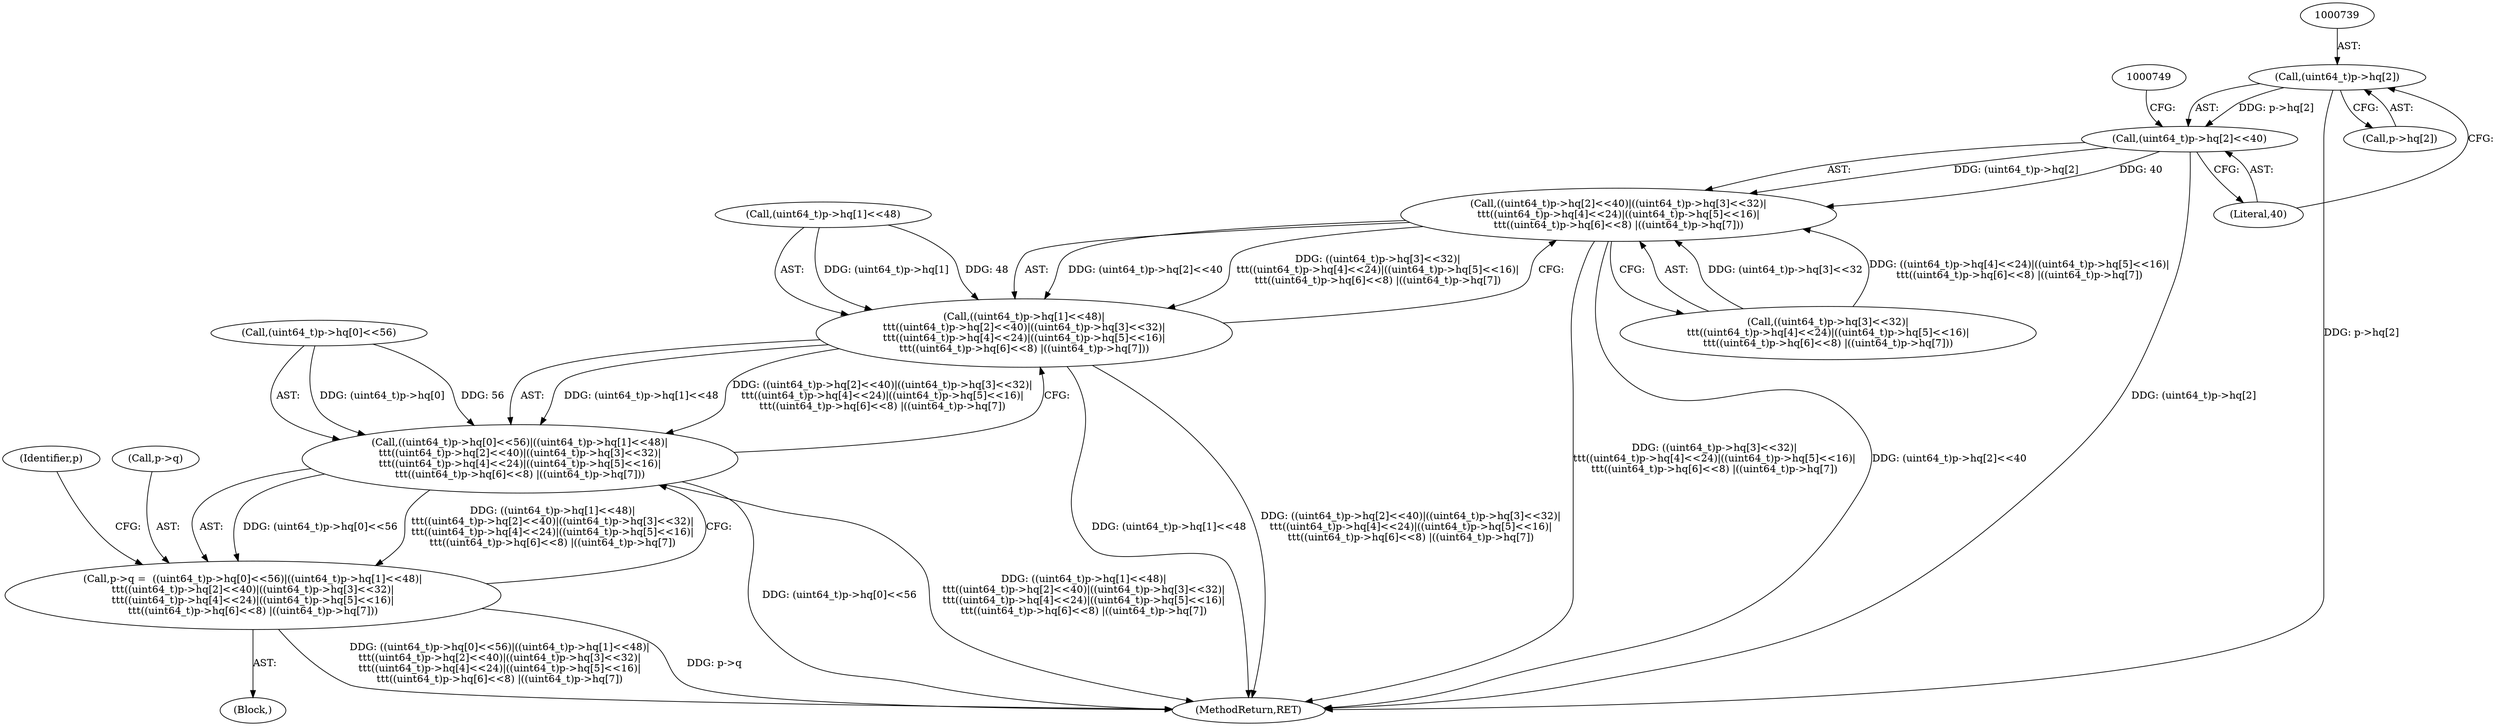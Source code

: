 digraph "0_file_4a284c89d6ef11aca34da65da7d673050a5ea320_2@pointer" {
"1000738" [label="(Call,(uint64_t)p->hq[2])"];
"1000737" [label="(Call,(uint64_t)p->hq[2]<<40)"];
"1000736" [label="(Call,((uint64_t)p->hq[2]<<40)|((uint64_t)p->hq[3]<<32)|\n\t\t\t((uint64_t)p->hq[4]<<24)|((uint64_t)p->hq[5]<<16)|\n\t\t\t((uint64_t)p->hq[6]<<8) |((uint64_t)p->hq[7]))"];
"1000726" [label="(Call,((uint64_t)p->hq[1]<<48)|\n\t\t\t((uint64_t)p->hq[2]<<40)|((uint64_t)p->hq[3]<<32)|\n\t\t\t((uint64_t)p->hq[4]<<24)|((uint64_t)p->hq[5]<<16)|\n\t\t\t((uint64_t)p->hq[6]<<8) |((uint64_t)p->hq[7]))"];
"1000716" [label="(Call,((uint64_t)p->hq[0]<<56)|((uint64_t)p->hq[1]<<48)|\n\t\t\t((uint64_t)p->hq[2]<<40)|((uint64_t)p->hq[3]<<32)|\n\t\t\t((uint64_t)p->hq[4]<<24)|((uint64_t)p->hq[5]<<16)|\n\t\t\t((uint64_t)p->hq[6]<<8) |((uint64_t)p->hq[7]))"];
"1000712" [label="(Call,p->q =  ((uint64_t)p->hq[0]<<56)|((uint64_t)p->hq[1]<<48)|\n\t\t\t((uint64_t)p->hq[2]<<40)|((uint64_t)p->hq[3]<<32)|\n\t\t\t((uint64_t)p->hq[4]<<24)|((uint64_t)p->hq[5]<<16)|\n\t\t\t((uint64_t)p->hq[6]<<8) |((uint64_t)p->hq[7]))"];
"1000902" [label="(MethodReturn,RET)"];
"1000738" [label="(Call,(uint64_t)p->hq[2])"];
"1000736" [label="(Call,((uint64_t)p->hq[2]<<40)|((uint64_t)p->hq[3]<<32)|\n\t\t\t((uint64_t)p->hq[4]<<24)|((uint64_t)p->hq[5]<<16)|\n\t\t\t((uint64_t)p->hq[6]<<8) |((uint64_t)p->hq[7]))"];
"1000740" [label="(Call,p->hq[2])"];
"1000726" [label="(Call,((uint64_t)p->hq[1]<<48)|\n\t\t\t((uint64_t)p->hq[2]<<40)|((uint64_t)p->hq[3]<<32)|\n\t\t\t((uint64_t)p->hq[4]<<24)|((uint64_t)p->hq[5]<<16)|\n\t\t\t((uint64_t)p->hq[6]<<8) |((uint64_t)p->hq[7]))"];
"1000712" [label="(Call,p->q =  ((uint64_t)p->hq[0]<<56)|((uint64_t)p->hq[1]<<48)|\n\t\t\t((uint64_t)p->hq[2]<<40)|((uint64_t)p->hq[3]<<32)|\n\t\t\t((uint64_t)p->hq[4]<<24)|((uint64_t)p->hq[5]<<16)|\n\t\t\t((uint64_t)p->hq[6]<<8) |((uint64_t)p->hq[7]))"];
"1000794" [label="(Identifier,p)"];
"1000717" [label="(Call,(uint64_t)p->hq[0]<<56)"];
"1000716" [label="(Call,((uint64_t)p->hq[0]<<56)|((uint64_t)p->hq[1]<<48)|\n\t\t\t((uint64_t)p->hq[2]<<40)|((uint64_t)p->hq[3]<<32)|\n\t\t\t((uint64_t)p->hq[4]<<24)|((uint64_t)p->hq[5]<<16)|\n\t\t\t((uint64_t)p->hq[6]<<8) |((uint64_t)p->hq[7]))"];
"1000713" [label="(Call,p->q)"];
"1000746" [label="(Call,((uint64_t)p->hq[3]<<32)|\n\t\t\t((uint64_t)p->hq[4]<<24)|((uint64_t)p->hq[5]<<16)|\n\t\t\t((uint64_t)p->hq[6]<<8) |((uint64_t)p->hq[7]))"];
"1000745" [label="(Literal,40)"];
"1000122" [label="(Block,)"];
"1000727" [label="(Call,(uint64_t)p->hq[1]<<48)"];
"1000737" [label="(Call,(uint64_t)p->hq[2]<<40)"];
"1000738" -> "1000737"  [label="AST: "];
"1000738" -> "1000740"  [label="CFG: "];
"1000739" -> "1000738"  [label="AST: "];
"1000740" -> "1000738"  [label="AST: "];
"1000745" -> "1000738"  [label="CFG: "];
"1000738" -> "1000902"  [label="DDG: p->hq[2]"];
"1000738" -> "1000737"  [label="DDG: p->hq[2]"];
"1000737" -> "1000736"  [label="AST: "];
"1000737" -> "1000745"  [label="CFG: "];
"1000745" -> "1000737"  [label="AST: "];
"1000749" -> "1000737"  [label="CFG: "];
"1000737" -> "1000902"  [label="DDG: (uint64_t)p->hq[2]"];
"1000737" -> "1000736"  [label="DDG: (uint64_t)p->hq[2]"];
"1000737" -> "1000736"  [label="DDG: 40"];
"1000736" -> "1000726"  [label="AST: "];
"1000736" -> "1000746"  [label="CFG: "];
"1000746" -> "1000736"  [label="AST: "];
"1000726" -> "1000736"  [label="CFG: "];
"1000736" -> "1000902"  [label="DDG: ((uint64_t)p->hq[3]<<32)|\n\t\t\t((uint64_t)p->hq[4]<<24)|((uint64_t)p->hq[5]<<16)|\n\t\t\t((uint64_t)p->hq[6]<<8) |((uint64_t)p->hq[7])"];
"1000736" -> "1000902"  [label="DDG: (uint64_t)p->hq[2]<<40"];
"1000736" -> "1000726"  [label="DDG: (uint64_t)p->hq[2]<<40"];
"1000736" -> "1000726"  [label="DDG: ((uint64_t)p->hq[3]<<32)|\n\t\t\t((uint64_t)p->hq[4]<<24)|((uint64_t)p->hq[5]<<16)|\n\t\t\t((uint64_t)p->hq[6]<<8) |((uint64_t)p->hq[7])"];
"1000746" -> "1000736"  [label="DDG: (uint64_t)p->hq[3]<<32"];
"1000746" -> "1000736"  [label="DDG: ((uint64_t)p->hq[4]<<24)|((uint64_t)p->hq[5]<<16)|\n\t\t\t((uint64_t)p->hq[6]<<8) |((uint64_t)p->hq[7])"];
"1000726" -> "1000716"  [label="AST: "];
"1000727" -> "1000726"  [label="AST: "];
"1000716" -> "1000726"  [label="CFG: "];
"1000726" -> "1000902"  [label="DDG: (uint64_t)p->hq[1]<<48"];
"1000726" -> "1000902"  [label="DDG: ((uint64_t)p->hq[2]<<40)|((uint64_t)p->hq[3]<<32)|\n\t\t\t((uint64_t)p->hq[4]<<24)|((uint64_t)p->hq[5]<<16)|\n\t\t\t((uint64_t)p->hq[6]<<8) |((uint64_t)p->hq[7])"];
"1000726" -> "1000716"  [label="DDG: (uint64_t)p->hq[1]<<48"];
"1000726" -> "1000716"  [label="DDG: ((uint64_t)p->hq[2]<<40)|((uint64_t)p->hq[3]<<32)|\n\t\t\t((uint64_t)p->hq[4]<<24)|((uint64_t)p->hq[5]<<16)|\n\t\t\t((uint64_t)p->hq[6]<<8) |((uint64_t)p->hq[7])"];
"1000727" -> "1000726"  [label="DDG: (uint64_t)p->hq[1]"];
"1000727" -> "1000726"  [label="DDG: 48"];
"1000716" -> "1000712"  [label="AST: "];
"1000717" -> "1000716"  [label="AST: "];
"1000712" -> "1000716"  [label="CFG: "];
"1000716" -> "1000902"  [label="DDG: (uint64_t)p->hq[0]<<56"];
"1000716" -> "1000902"  [label="DDG: ((uint64_t)p->hq[1]<<48)|\n\t\t\t((uint64_t)p->hq[2]<<40)|((uint64_t)p->hq[3]<<32)|\n\t\t\t((uint64_t)p->hq[4]<<24)|((uint64_t)p->hq[5]<<16)|\n\t\t\t((uint64_t)p->hq[6]<<8) |((uint64_t)p->hq[7])"];
"1000716" -> "1000712"  [label="DDG: (uint64_t)p->hq[0]<<56"];
"1000716" -> "1000712"  [label="DDG: ((uint64_t)p->hq[1]<<48)|\n\t\t\t((uint64_t)p->hq[2]<<40)|((uint64_t)p->hq[3]<<32)|\n\t\t\t((uint64_t)p->hq[4]<<24)|((uint64_t)p->hq[5]<<16)|\n\t\t\t((uint64_t)p->hq[6]<<8) |((uint64_t)p->hq[7])"];
"1000717" -> "1000716"  [label="DDG: (uint64_t)p->hq[0]"];
"1000717" -> "1000716"  [label="DDG: 56"];
"1000712" -> "1000122"  [label="AST: "];
"1000713" -> "1000712"  [label="AST: "];
"1000794" -> "1000712"  [label="CFG: "];
"1000712" -> "1000902"  [label="DDG: ((uint64_t)p->hq[0]<<56)|((uint64_t)p->hq[1]<<48)|\n\t\t\t((uint64_t)p->hq[2]<<40)|((uint64_t)p->hq[3]<<32)|\n\t\t\t((uint64_t)p->hq[4]<<24)|((uint64_t)p->hq[5]<<16)|\n\t\t\t((uint64_t)p->hq[6]<<8) |((uint64_t)p->hq[7])"];
"1000712" -> "1000902"  [label="DDG: p->q"];
}
